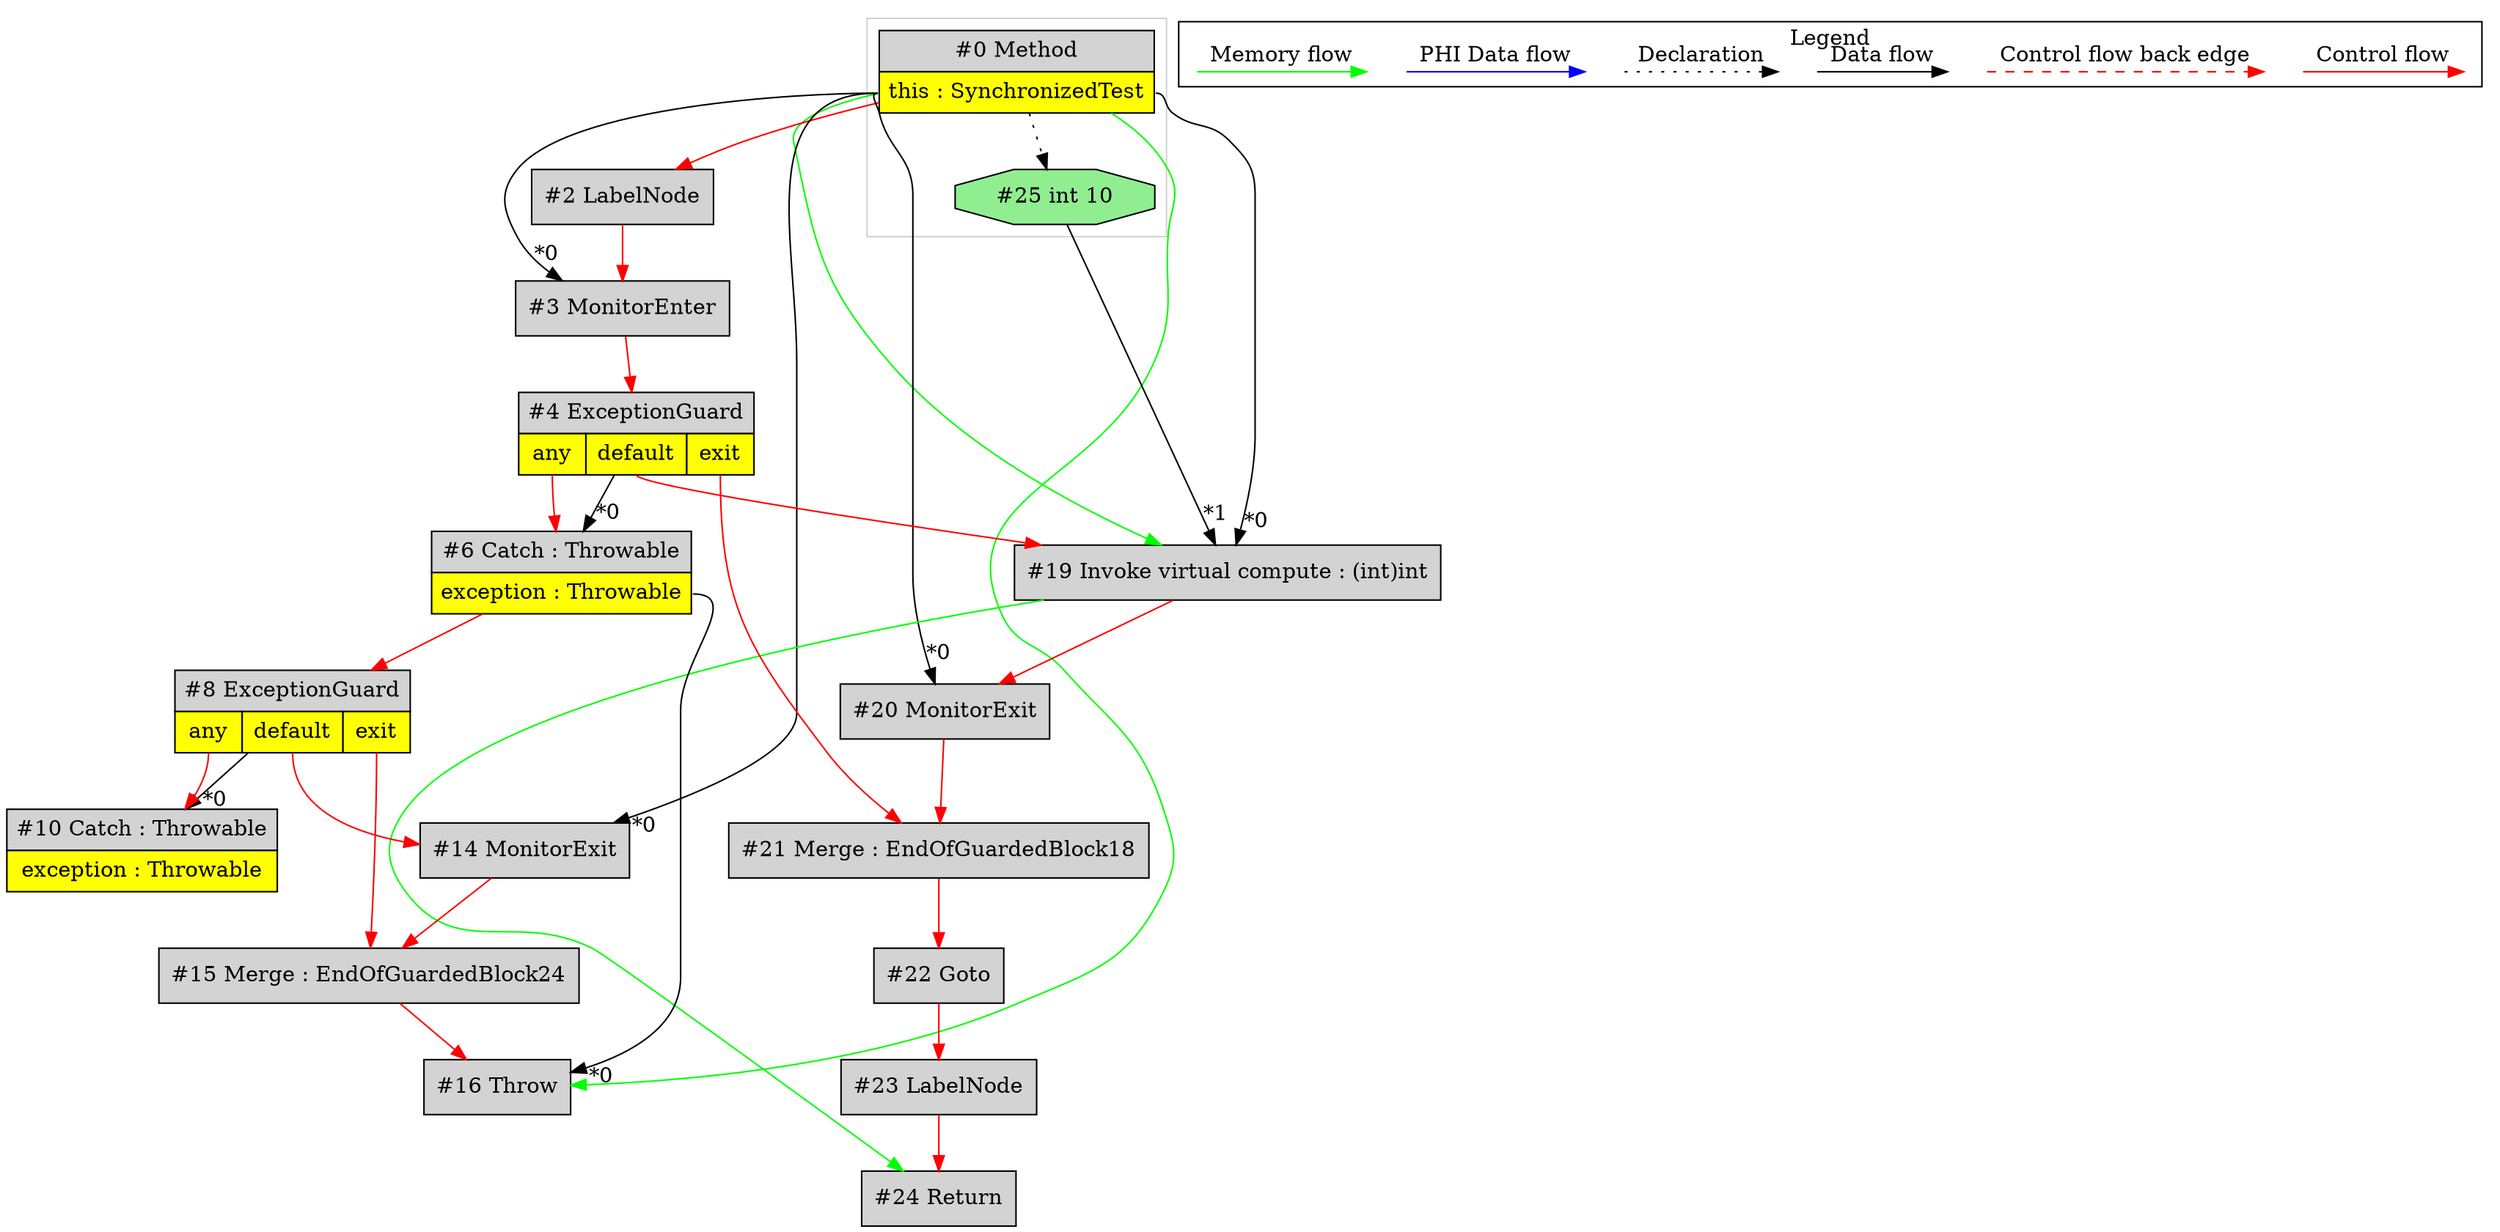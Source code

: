 digraph {
 ordering="in";
 node0[margin="0", label=<<table border="0" cellborder="1" cellspacing="0" cellpadding="5"><tr><td colspan="1">#0 Method</td></tr><tr><td port="prj1" bgcolor="yellow">this : SynchronizedTest</td></tr></table>>,shape=none, fillcolor=lightgrey, style=filled];
 node25[label="#25 int 10",shape=octagon, fillcolor=lightgreen, style=filled];
 node0 -> node25[style=dotted];
 node19[label="#19 Invoke virtual compute : (int)int",shape=box, fillcolor=lightgrey, style=filled];
 node0:prj1 -> node19[headlabel="*0", labeldistance=2];
 node25 -> node19[headlabel="*1", labeldistance=2];
 node4:prj18 -> node19[labeldistance=2, color=red, fontcolor=red];
 node0 -> node19[labeldistance=2, color=green, constraint=false];
 node4[margin="0", label=<<table border="0" cellborder="1" cellspacing="0" cellpadding="5"><tr><td colspan="3">#4 ExceptionGuard</td></tr><tr><td port="prj5" bgcolor="yellow">any</td><td port="prj18" bgcolor="yellow">default</td><td port="prj17" bgcolor="yellow">exit</td></tr></table>>,shape=none, fillcolor=lightgrey, style=filled];
 node3 -> node4[labeldistance=2, color=red, fontcolor=red];
 node3[label="#3 MonitorEnter",shape=box, fillcolor=lightgrey, style=filled];
 node0:prj1 -> node3[headlabel="*0", labeldistance=2];
 node2 -> node3[labeldistance=2, color=red, fontcolor=red];
 node2[label="#2 LabelNode",shape=box, fillcolor=lightgrey, style=filled];
 node0 -> node2[labeldistance=2, color=red, fontcolor=red];
 node14[label="#14 MonitorExit",shape=box, fillcolor=lightgrey, style=filled];
 node0:prj1 -> node14[headlabel="*0", labeldistance=2];
 node8:prj13 -> node14[labeldistance=2, color=red, fontcolor=red];
 node8[margin="0", label=<<table border="0" cellborder="1" cellspacing="0" cellpadding="5"><tr><td colspan="3">#8 ExceptionGuard</td></tr><tr><td port="prj9" bgcolor="yellow">any</td><td port="prj13" bgcolor="yellow">default</td><td port="prj12" bgcolor="yellow">exit</td></tr></table>>,shape=none, fillcolor=lightgrey, style=filled];
 node6 -> node8[labeldistance=2, color=red, fontcolor=red];
 node6[margin="0", label=<<table border="0" cellborder="1" cellspacing="0" cellpadding="5"><tr><td colspan="1">#6 Catch : Throwable</td></tr><tr><td port="prj7" bgcolor="yellow">exception : Throwable</td></tr></table>>,shape=none, fillcolor=lightgrey, style=filled];
 node4 -> node6[headlabel="*0", labeldistance=2];
 node4:prj5 -> node6[labeldistance=2, color=red, fontcolor=red];
 node16[label="#16 Throw",shape=box, fillcolor=lightgrey, style=filled];
 node6:prj7 -> node16[headlabel="*0", labeldistance=2];
 node15 -> node16[labeldistance=2, color=red, fontcolor=red];
 node0 -> node16[labeldistance=2, color=green, constraint=false];
 node15[label="#15 Merge : EndOfGuardedBlock24",shape=box, fillcolor=lightgrey, style=filled];
 node14 -> node15[labeldistance=2, color=red, fontcolor=red];
 node8:prj12 -> node15[labeldistance=2, color=red, fontcolor=red];
 node10[margin="0", label=<<table border="0" cellborder="1" cellspacing="0" cellpadding="5"><tr><td colspan="1">#10 Catch : Throwable</td></tr><tr><td port="prj11" bgcolor="yellow">exception : Throwable</td></tr></table>>,shape=none, fillcolor=lightgrey, style=filled];
 node8 -> node10[headlabel="*0", labeldistance=2];
 node8:prj9 -> node10[labeldistance=2, color=red, fontcolor=red];
 node20[label="#20 MonitorExit",shape=box, fillcolor=lightgrey, style=filled];
 node0:prj1 -> node20[headlabel="*0", labeldistance=2];
 node19 -> node20[labeldistance=2, color=red, fontcolor=red];
 node21[label="#21 Merge : EndOfGuardedBlock18",shape=box, fillcolor=lightgrey, style=filled];
 node20 -> node21[labeldistance=2, color=red, fontcolor=red];
 node4:prj17 -> node21[labeldistance=2, color=red, fontcolor=red];
 node22[label="#22 Goto",shape=box, fillcolor=lightgrey, style=filled];
 node21 -> node22[labeldistance=2, color=red, fontcolor=red];
 node23[label="#23 LabelNode",shape=box, fillcolor=lightgrey, style=filled];
 node22 -> node23[labeldistance=2, color=red, fontcolor=red];
 node24[label="#24 Return",shape=box, fillcolor=lightgrey, style=filled];
 node23 -> node24[labeldistance=2, color=red, fontcolor=red];
 node19 -> node24[labeldistance=2, color=green, constraint=false];
 subgraph cluster_0 {
  color=lightgray;
  node0;
  node25;
 }
 subgraph cluster_000 {
  label = "Legend";
  node [shape=point]
  {
   rank=same;
   c0 [style = invis];
   c1 [style = invis];
   c2 [style = invis];
   c3 [style = invis];
   d0 [style = invis];
   d1 [style = invis];
   d2 [style = invis];
   d3 [style = invis];
   d4 [style = invis];
   d5 [style = invis];
   d6 [style = invis];
   d7 [style = invis];
  }
  c0 -> c1 [label="Control flow", style=solid, color=red]
  c2 -> c3 [label="Control flow back edge", style=dashed, color=red]
  d0 -> d1 [label="Data flow"]
  d2 -> d3 [label="Declaration", style=dotted]
  d4 -> d5 [label="PHI Data flow", color=blue]
  d6 -> d7 [label="Memory flow", color=green]
 }

}
